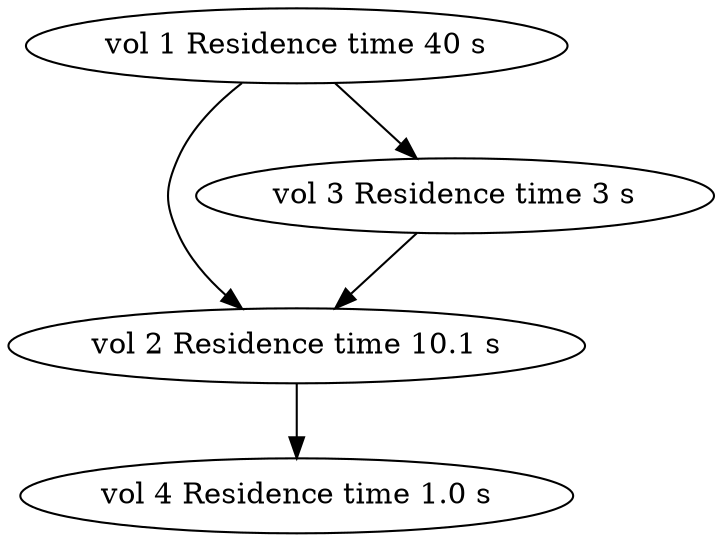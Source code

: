 // commment
digraph g {
 // connections
 1 -> 2;
 1 -> 3;
 3 -> 2;
 2 -> 4;

 // residence times and id numbers
 1 [label="vol 1 Residence time 40 s"]
 2 [label="vol 2 Residence time 10.1 s"]
 3 [label="vol 3 Residence time 3 s"]
 4 [label="vol 4 Residence time 1.0 s"]
}